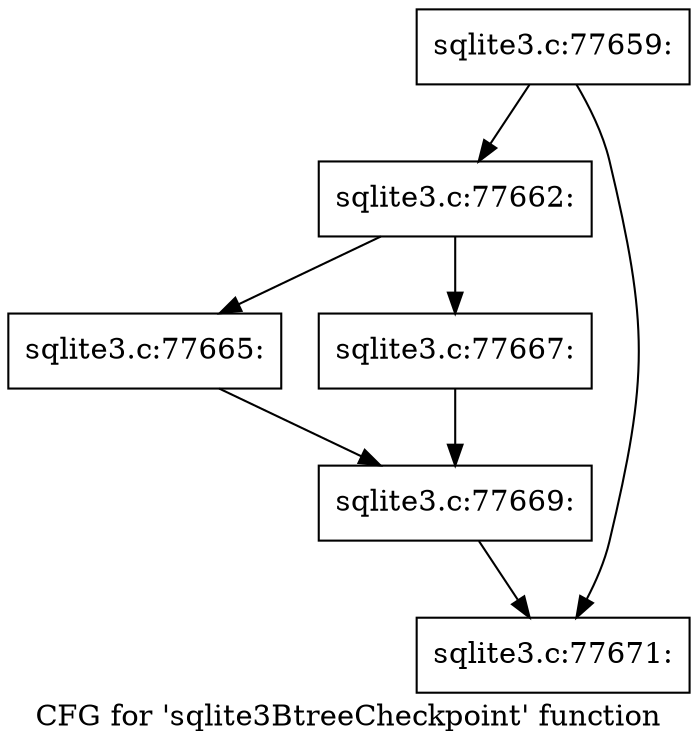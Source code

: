 digraph "CFG for 'sqlite3BtreeCheckpoint' function" {
	label="CFG for 'sqlite3BtreeCheckpoint' function";

	Node0x55c0faa04750 [shape=record,label="{sqlite3.c:77659:}"];
	Node0x55c0faa04750 -> Node0x55c0faa0c460;
	Node0x55c0faa04750 -> Node0x55c0faa0c4b0;
	Node0x55c0faa0c460 [shape=record,label="{sqlite3.c:77662:}"];
	Node0x55c0faa0c460 -> Node0x55c0faa0cf60;
	Node0x55c0faa0c460 -> Node0x55c0faa0d000;
	Node0x55c0faa0cf60 [shape=record,label="{sqlite3.c:77665:}"];
	Node0x55c0faa0cf60 -> Node0x55c0faa0cfb0;
	Node0x55c0faa0d000 [shape=record,label="{sqlite3.c:77667:}"];
	Node0x55c0faa0d000 -> Node0x55c0faa0cfb0;
	Node0x55c0faa0cfb0 [shape=record,label="{sqlite3.c:77669:}"];
	Node0x55c0faa0cfb0 -> Node0x55c0faa0c4b0;
	Node0x55c0faa0c4b0 [shape=record,label="{sqlite3.c:77671:}"];
}
